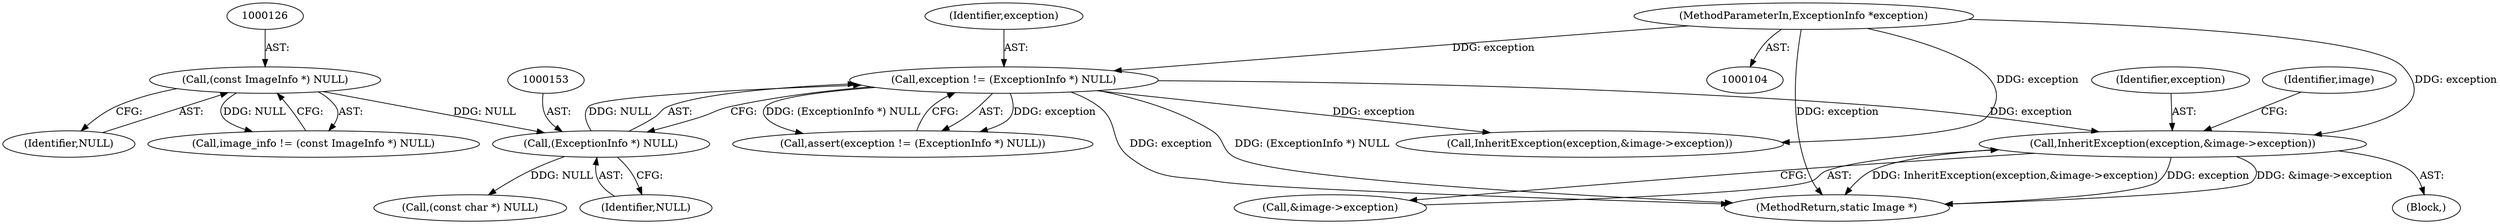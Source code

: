 digraph "0_ImageMagick_aeff00de228bc5a158c2a975ab47845d8a1db456@pointer" {
"1000480" [label="(Call,InheritException(exception,&image->exception))"];
"1000150" [label="(Call,exception != (ExceptionInfo *) NULL)"];
"1000106" [label="(MethodParameterIn,ExceptionInfo *exception)"];
"1000152" [label="(Call,(ExceptionInfo *) NULL)"];
"1000125" [label="(Call,(const ImageInfo *) NULL)"];
"1000151" [label="(Identifier,exception)"];
"1000152" [label="(Call,(ExceptionInfo *) NULL)"];
"1000106" [label="(MethodParameterIn,ExceptionInfo *exception)"];
"1000178" [label="(Call,(const char *) NULL)"];
"1000127" [label="(Identifier,NULL)"];
"1000481" [label="(Identifier,exception)"];
"1000149" [label="(Call,assert(exception != (ExceptionInfo *) NULL))"];
"1000150" [label="(Call,exception != (ExceptionInfo *) NULL)"];
"1000499" [label="(Call,InheritException(exception,&image->exception))"];
"1000488" [label="(Identifier,image)"];
"1000125" [label="(Call,(const ImageInfo *) NULL)"];
"1000482" [label="(Call,&image->exception)"];
"1001003" [label="(MethodReturn,static Image *)"];
"1000475" [label="(Block,)"];
"1000123" [label="(Call,image_info != (const ImageInfo *) NULL)"];
"1000154" [label="(Identifier,NULL)"];
"1000480" [label="(Call,InheritException(exception,&image->exception))"];
"1000480" -> "1000475"  [label="AST: "];
"1000480" -> "1000482"  [label="CFG: "];
"1000481" -> "1000480"  [label="AST: "];
"1000482" -> "1000480"  [label="AST: "];
"1000488" -> "1000480"  [label="CFG: "];
"1000480" -> "1001003"  [label="DDG: InheritException(exception,&image->exception)"];
"1000480" -> "1001003"  [label="DDG: exception"];
"1000480" -> "1001003"  [label="DDG: &image->exception"];
"1000150" -> "1000480"  [label="DDG: exception"];
"1000106" -> "1000480"  [label="DDG: exception"];
"1000150" -> "1000149"  [label="AST: "];
"1000150" -> "1000152"  [label="CFG: "];
"1000151" -> "1000150"  [label="AST: "];
"1000152" -> "1000150"  [label="AST: "];
"1000149" -> "1000150"  [label="CFG: "];
"1000150" -> "1001003"  [label="DDG: exception"];
"1000150" -> "1001003"  [label="DDG: (ExceptionInfo *) NULL"];
"1000150" -> "1000149"  [label="DDG: exception"];
"1000150" -> "1000149"  [label="DDG: (ExceptionInfo *) NULL"];
"1000106" -> "1000150"  [label="DDG: exception"];
"1000152" -> "1000150"  [label="DDG: NULL"];
"1000150" -> "1000499"  [label="DDG: exception"];
"1000106" -> "1000104"  [label="AST: "];
"1000106" -> "1001003"  [label="DDG: exception"];
"1000106" -> "1000499"  [label="DDG: exception"];
"1000152" -> "1000154"  [label="CFG: "];
"1000153" -> "1000152"  [label="AST: "];
"1000154" -> "1000152"  [label="AST: "];
"1000125" -> "1000152"  [label="DDG: NULL"];
"1000152" -> "1000178"  [label="DDG: NULL"];
"1000125" -> "1000123"  [label="AST: "];
"1000125" -> "1000127"  [label="CFG: "];
"1000126" -> "1000125"  [label="AST: "];
"1000127" -> "1000125"  [label="AST: "];
"1000123" -> "1000125"  [label="CFG: "];
"1000125" -> "1000123"  [label="DDG: NULL"];
}
